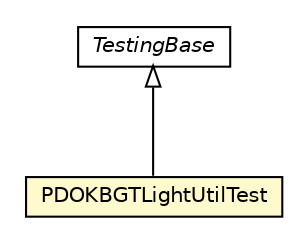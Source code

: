 #!/usr/local/bin/dot
#
# Class diagram 
# Generated by UMLGraph version R5_6-24-gf6e263 (http://www.umlgraph.org/)
#

digraph G {
	edge [fontname="Helvetica",fontsize=10,labelfontname="Helvetica",labelfontsize=10];
	node [fontname="Helvetica",fontsize=10,shape=plaintext];
	nodesep=0.25;
	ranksep=0.5;
	// nl.b3p.brmo.bgt.util.PDOKBGTLightUtilTest
	c110 [label=<<table title="nl.b3p.brmo.bgt.util.PDOKBGTLightUtilTest" border="0" cellborder="1" cellspacing="0" cellpadding="2" port="p" bgcolor="lemonChiffon" href="./PDOKBGTLightUtilTest.html">
		<tr><td><table border="0" cellspacing="0" cellpadding="1">
<tr><td align="center" balign="center"> PDOKBGTLightUtilTest </td></tr>
		</table></td></tr>
		</table>>, URL="./PDOKBGTLightUtilTest.html", fontname="Helvetica", fontcolor="black", fontsize=10.0];
	// nl.b3p.brmo.loader.gml.TestingBase
	c117 [label=<<table title="nl.b3p.brmo.loader.gml.TestingBase" border="0" cellborder="1" cellspacing="0" cellpadding="2" port="p" href="../../loader/gml/TestingBase.html">
		<tr><td><table border="0" cellspacing="0" cellpadding="1">
<tr><td align="center" balign="center"><font face="Helvetica-Oblique"> TestingBase </font></td></tr>
		</table></td></tr>
		</table>>, URL="../../loader/gml/TestingBase.html", fontname="Helvetica", fontcolor="black", fontsize=10.0];
	//nl.b3p.brmo.bgt.util.PDOKBGTLightUtilTest extends nl.b3p.brmo.loader.gml.TestingBase
	c117:p -> c110:p [dir=back,arrowtail=empty];
}

